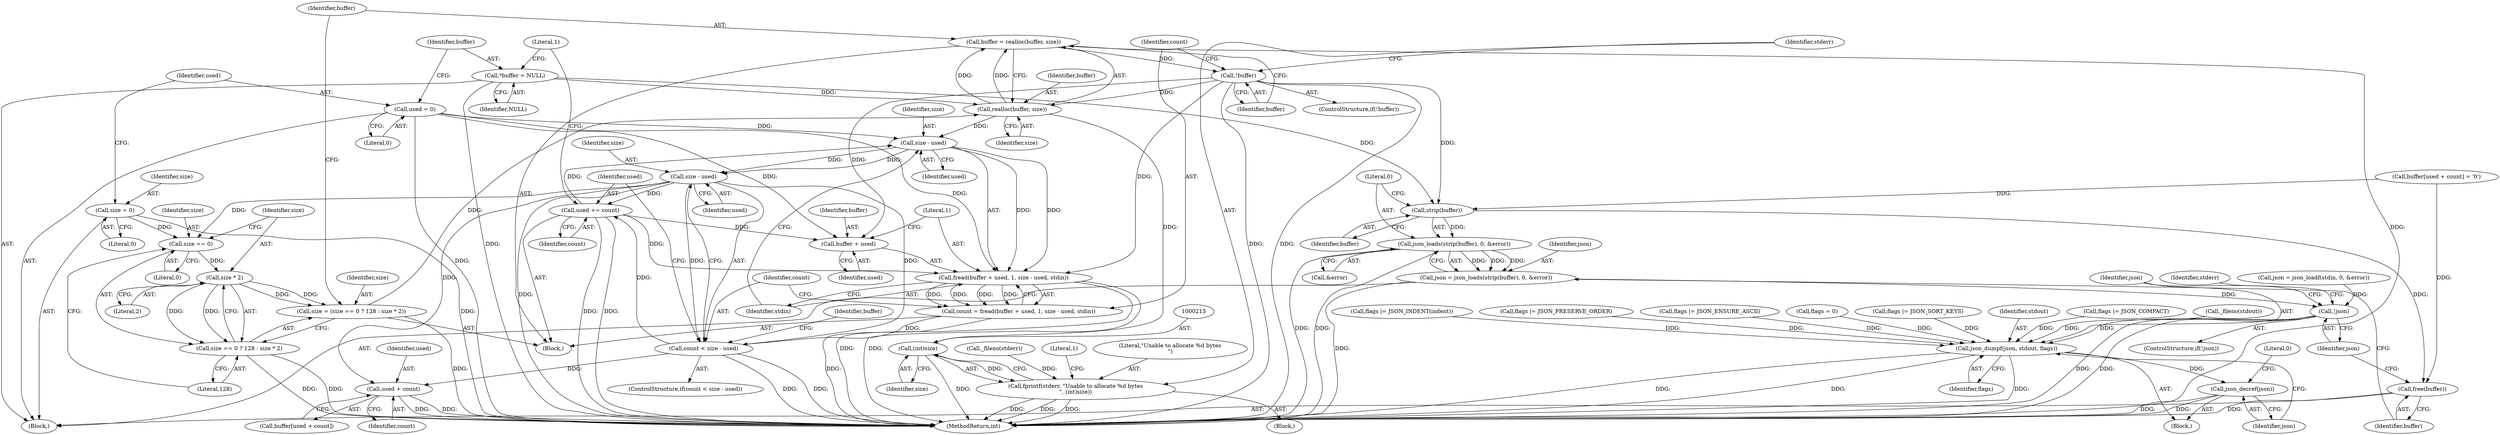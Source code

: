 digraph "0_jansson_8f80c2d83808150724d31793e6ade92749b1faa4_11@API" {
"1000202" [label="(Call,buffer = realloc(buffer, size))"];
"1000204" [label="(Call,realloc(buffer, size))"];
"1000185" [label="(Call,*buffer = NULL)"];
"1000208" [label="(Call,!buffer)"];
"1000202" [label="(Call,buffer = realloc(buffer, size))"];
"1000192" [label="(Call,size = (size == 0 ? 128 : size * 2))"];
"1000199" [label="(Call,size * 2)"];
"1000195" [label="(Call,size == 0)"];
"1000177" [label="(Call,size = 0)"];
"1000233" [label="(Call,size - used)"];
"1000226" [label="(Call,size - used)"];
"1000181" [label="(Call,used = 0)"];
"1000245" [label="(Call,used += count)"];
"1000231" [label="(Call,count < size - used)"];
"1000219" [label="(Call,count = fread(buffer + used, 1, size - used, stdin))"];
"1000221" [label="(Call,fread(buffer + used, 1, size - used, stdin))"];
"1000214" [label="(Call,(int)size)"];
"1000211" [label="(Call,fprintf(stderr, \"Unable to allocate %d bytes\n\", (int)size))"];
"1000240" [label="(Call,used + count)"];
"1000222" [label="(Call,buffer + used)"];
"1000194" [label="(Call,size == 0 ? 128 : size * 2)"];
"1000251" [label="(Call,strip(buffer))"];
"1000250" [label="(Call,json_loads(strip(buffer), 0, &error))"];
"1000248" [label="(Call,json = json_loads(strip(buffer), 0, &error))"];
"1000267" [label="(Call,!json)"];
"1000287" [label="(Call,json_dumpf(json, stdout, flags))"];
"1000291" [label="(Call,json_decref(json))"];
"1000256" [label="(Call,free(buffer))"];
"1000227" [label="(Identifier,size)"];
"1000193" [label="(Identifier,size)"];
"1000202" [label="(Call,buffer = realloc(buffer, size))"];
"1000295" [label="(MethodReturn,int)"];
"1000287" [label="(Call,json_dumpf(json, stdout, flags))"];
"1000233" [label="(Call,size - used)"];
"1000254" [label="(Call,&error)"];
"1000212" [label="(Identifier,stderr)"];
"1000194" [label="(Call,size == 0 ? 128 : size * 2)"];
"1000210" [label="(Block,)"];
"1000218" [label="(Literal,1)"];
"1000223" [label="(Identifier,buffer)"];
"1000157" [label="(Call,flags |= JSON_ENSURE_ASCII)"];
"1000242" [label="(Identifier,count)"];
"1000186" [label="(Identifier,buffer)"];
"1000221" [label="(Call,fread(buffer + used, 1, size - used, stdin))"];
"1000187" [label="(Identifier,NULL)"];
"1000200" [label="(Identifier,size)"];
"1000267" [label="(Call,!json)"];
"1000106" [label="(Call,flags = 0)"];
"1000183" [label="(Literal,0)"];
"1000225" [label="(Literal,1)"];
"1000103" [label="(Block,)"];
"1000203" [label="(Identifier,buffer)"];
"1000251" [label="(Call,strip(buffer))"];
"1000181" [label="(Call,used = 0)"];
"1000248" [label="(Call,json = json_loads(strip(buffer), 0, &error))"];
"1000204" [label="(Call,realloc(buffer, size))"];
"1000234" [label="(Identifier,size)"];
"1000288" [label="(Identifier,json)"];
"1000214" [label="(Call,(int)size)"];
"1000268" [label="(Identifier,json)"];
"1000198" [label="(Literal,128)"];
"1000213" [label="(Literal,\"Unable to allocate %d bytes\n\")"];
"1000224" [label="(Identifier,used)"];
"1000241" [label="(Identifier,used)"];
"1000175" [label="(Block,)"];
"1000178" [label="(Identifier,size)"];
"1000292" [label="(Identifier,json)"];
"1000266" [label="(ControlStructure,if(!json))"];
"1000228" [label="(Identifier,used)"];
"1000222" [label="(Call,buffer + used)"];
"1000259" [label="(Call,json = json_loadf(stdin, 0, &error))"];
"1000240" [label="(Call,used + count)"];
"1000169" [label="(Call,flags |= JSON_SORT_KEYS)"];
"1000235" [label="(Identifier,used)"];
"1000196" [label="(Identifier,size)"];
"1000290" [label="(Identifier,flags)"];
"1000252" [label="(Identifier,buffer)"];
"1000289" [label="(Identifier,stdout)"];
"1000151" [label="(Call,flags |= JSON_COMPACT)"];
"1000219" [label="(Call,count = fread(buffer + used, 1, size - used, stdin))"];
"1000294" [label="(Literal,0)"];
"1000229" [label="(Identifier,stdin)"];
"1000192" [label="(Call,size = (size == 0 ? 128 : size * 2))"];
"1000177" [label="(Call,size = 0)"];
"1000195" [label="(Call,size == 0)"];
"1000231" [label="(Call,count < size - used)"];
"1000112" [label="(Call,_fileno(stdout))"];
"1000182" [label="(Identifier,used)"];
"1000257" [label="(Identifier,buffer)"];
"1000245" [label="(Call,used += count)"];
"1000249" [label="(Identifier,json)"];
"1000179" [label="(Literal,0)"];
"1000256" [label="(Call,free(buffer))"];
"1000271" [label="(Identifier,stderr)"];
"1000226" [label="(Call,size - used)"];
"1000209" [label="(Identifier,buffer)"];
"1000237" [label="(Call,buffer[used + count] = '\0')"];
"1000246" [label="(Identifier,used)"];
"1000206" [label="(Identifier,size)"];
"1000142" [label="(Call,flags |= JSON_INDENT(indent))"];
"1000205" [label="(Identifier,buffer)"];
"1000207" [label="(ControlStructure,if(!buffer))"];
"1000185" [label="(Call,*buffer = NULL)"];
"1000238" [label="(Call,buffer[used + count])"];
"1000250" [label="(Call,json_loads(strip(buffer), 0, &error))"];
"1000201" [label="(Literal,2)"];
"1000211" [label="(Call,fprintf(stderr, \"Unable to allocate %d bytes\n\", (int)size))"];
"1000253" [label="(Literal,0)"];
"1000291" [label="(Call,json_decref(json))"];
"1000208" [label="(Call,!buffer)"];
"1000197" [label="(Literal,0)"];
"1000189" [label="(Literal,1)"];
"1000232" [label="(Identifier,count)"];
"1000216" [label="(Identifier,size)"];
"1000163" [label="(Call,flags |= JSON_PRESERVE_ORDER)"];
"1000190" [label="(Block,)"];
"1000247" [label="(Identifier,count)"];
"1000116" [label="(Call,_fileno(stderr))"];
"1000220" [label="(Identifier,count)"];
"1000199" [label="(Call,size * 2)"];
"1000230" [label="(ControlStructure,if(count < size - used))"];
"1000239" [label="(Identifier,buffer)"];
"1000202" -> "1000190"  [label="AST: "];
"1000202" -> "1000204"  [label="CFG: "];
"1000203" -> "1000202"  [label="AST: "];
"1000204" -> "1000202"  [label="AST: "];
"1000209" -> "1000202"  [label="CFG: "];
"1000202" -> "1000295"  [label="DDG: "];
"1000204" -> "1000202"  [label="DDG: "];
"1000204" -> "1000202"  [label="DDG: "];
"1000202" -> "1000208"  [label="DDG: "];
"1000204" -> "1000206"  [label="CFG: "];
"1000205" -> "1000204"  [label="AST: "];
"1000206" -> "1000204"  [label="AST: "];
"1000185" -> "1000204"  [label="DDG: "];
"1000208" -> "1000204"  [label="DDG: "];
"1000192" -> "1000204"  [label="DDG: "];
"1000204" -> "1000214"  [label="DDG: "];
"1000204" -> "1000226"  [label="DDG: "];
"1000185" -> "1000175"  [label="AST: "];
"1000185" -> "1000187"  [label="CFG: "];
"1000186" -> "1000185"  [label="AST: "];
"1000187" -> "1000185"  [label="AST: "];
"1000189" -> "1000185"  [label="CFG: "];
"1000185" -> "1000295"  [label="DDG: "];
"1000185" -> "1000251"  [label="DDG: "];
"1000208" -> "1000207"  [label="AST: "];
"1000208" -> "1000209"  [label="CFG: "];
"1000209" -> "1000208"  [label="AST: "];
"1000212" -> "1000208"  [label="CFG: "];
"1000220" -> "1000208"  [label="CFG: "];
"1000208" -> "1000295"  [label="DDG: "];
"1000208" -> "1000295"  [label="DDG: "];
"1000208" -> "1000221"  [label="DDG: "];
"1000208" -> "1000222"  [label="DDG: "];
"1000208" -> "1000251"  [label="DDG: "];
"1000192" -> "1000190"  [label="AST: "];
"1000192" -> "1000194"  [label="CFG: "];
"1000193" -> "1000192"  [label="AST: "];
"1000194" -> "1000192"  [label="AST: "];
"1000203" -> "1000192"  [label="CFG: "];
"1000192" -> "1000295"  [label="DDG: "];
"1000199" -> "1000192"  [label="DDG: "];
"1000199" -> "1000192"  [label="DDG: "];
"1000199" -> "1000194"  [label="AST: "];
"1000199" -> "1000201"  [label="CFG: "];
"1000200" -> "1000199"  [label="AST: "];
"1000201" -> "1000199"  [label="AST: "];
"1000194" -> "1000199"  [label="CFG: "];
"1000199" -> "1000194"  [label="DDG: "];
"1000199" -> "1000194"  [label="DDG: "];
"1000195" -> "1000199"  [label="DDG: "];
"1000195" -> "1000194"  [label="AST: "];
"1000195" -> "1000197"  [label="CFG: "];
"1000196" -> "1000195"  [label="AST: "];
"1000197" -> "1000195"  [label="AST: "];
"1000198" -> "1000195"  [label="CFG: "];
"1000200" -> "1000195"  [label="CFG: "];
"1000177" -> "1000195"  [label="DDG: "];
"1000233" -> "1000195"  [label="DDG: "];
"1000177" -> "1000175"  [label="AST: "];
"1000177" -> "1000179"  [label="CFG: "];
"1000178" -> "1000177"  [label="AST: "];
"1000179" -> "1000177"  [label="AST: "];
"1000182" -> "1000177"  [label="CFG: "];
"1000177" -> "1000295"  [label="DDG: "];
"1000233" -> "1000231"  [label="AST: "];
"1000233" -> "1000235"  [label="CFG: "];
"1000234" -> "1000233"  [label="AST: "];
"1000235" -> "1000233"  [label="AST: "];
"1000231" -> "1000233"  [label="CFG: "];
"1000233" -> "1000295"  [label="DDG: "];
"1000233" -> "1000231"  [label="DDG: "];
"1000233" -> "1000231"  [label="DDG: "];
"1000226" -> "1000233"  [label="DDG: "];
"1000226" -> "1000233"  [label="DDG: "];
"1000233" -> "1000240"  [label="DDG: "];
"1000233" -> "1000245"  [label="DDG: "];
"1000226" -> "1000221"  [label="AST: "];
"1000226" -> "1000228"  [label="CFG: "];
"1000227" -> "1000226"  [label="AST: "];
"1000228" -> "1000226"  [label="AST: "];
"1000229" -> "1000226"  [label="CFG: "];
"1000226" -> "1000221"  [label="DDG: "];
"1000226" -> "1000221"  [label="DDG: "];
"1000181" -> "1000226"  [label="DDG: "];
"1000245" -> "1000226"  [label="DDG: "];
"1000181" -> "1000175"  [label="AST: "];
"1000181" -> "1000183"  [label="CFG: "];
"1000182" -> "1000181"  [label="AST: "];
"1000183" -> "1000181"  [label="AST: "];
"1000186" -> "1000181"  [label="CFG: "];
"1000181" -> "1000295"  [label="DDG: "];
"1000181" -> "1000221"  [label="DDG: "];
"1000181" -> "1000222"  [label="DDG: "];
"1000245" -> "1000190"  [label="AST: "];
"1000245" -> "1000247"  [label="CFG: "];
"1000246" -> "1000245"  [label="AST: "];
"1000247" -> "1000245"  [label="AST: "];
"1000189" -> "1000245"  [label="CFG: "];
"1000245" -> "1000295"  [label="DDG: "];
"1000245" -> "1000295"  [label="DDG: "];
"1000245" -> "1000221"  [label="DDG: "];
"1000245" -> "1000222"  [label="DDG: "];
"1000231" -> "1000245"  [label="DDG: "];
"1000231" -> "1000230"  [label="AST: "];
"1000232" -> "1000231"  [label="AST: "];
"1000239" -> "1000231"  [label="CFG: "];
"1000246" -> "1000231"  [label="CFG: "];
"1000231" -> "1000295"  [label="DDG: "];
"1000231" -> "1000295"  [label="DDG: "];
"1000219" -> "1000231"  [label="DDG: "];
"1000231" -> "1000240"  [label="DDG: "];
"1000219" -> "1000190"  [label="AST: "];
"1000219" -> "1000221"  [label="CFG: "];
"1000220" -> "1000219"  [label="AST: "];
"1000221" -> "1000219"  [label="AST: "];
"1000232" -> "1000219"  [label="CFG: "];
"1000219" -> "1000295"  [label="DDG: "];
"1000221" -> "1000219"  [label="DDG: "];
"1000221" -> "1000219"  [label="DDG: "];
"1000221" -> "1000219"  [label="DDG: "];
"1000221" -> "1000219"  [label="DDG: "];
"1000221" -> "1000229"  [label="CFG: "];
"1000222" -> "1000221"  [label="AST: "];
"1000225" -> "1000221"  [label="AST: "];
"1000229" -> "1000221"  [label="AST: "];
"1000221" -> "1000295"  [label="DDG: "];
"1000221" -> "1000295"  [label="DDG: "];
"1000214" -> "1000211"  [label="AST: "];
"1000214" -> "1000216"  [label="CFG: "];
"1000215" -> "1000214"  [label="AST: "];
"1000216" -> "1000214"  [label="AST: "];
"1000211" -> "1000214"  [label="CFG: "];
"1000214" -> "1000295"  [label="DDG: "];
"1000214" -> "1000211"  [label="DDG: "];
"1000211" -> "1000210"  [label="AST: "];
"1000212" -> "1000211"  [label="AST: "];
"1000213" -> "1000211"  [label="AST: "];
"1000218" -> "1000211"  [label="CFG: "];
"1000211" -> "1000295"  [label="DDG: "];
"1000211" -> "1000295"  [label="DDG: "];
"1000211" -> "1000295"  [label="DDG: "];
"1000116" -> "1000211"  [label="DDG: "];
"1000240" -> "1000238"  [label="AST: "];
"1000240" -> "1000242"  [label="CFG: "];
"1000241" -> "1000240"  [label="AST: "];
"1000242" -> "1000240"  [label="AST: "];
"1000238" -> "1000240"  [label="CFG: "];
"1000240" -> "1000295"  [label="DDG: "];
"1000240" -> "1000295"  [label="DDG: "];
"1000222" -> "1000224"  [label="CFG: "];
"1000223" -> "1000222"  [label="AST: "];
"1000224" -> "1000222"  [label="AST: "];
"1000225" -> "1000222"  [label="CFG: "];
"1000194" -> "1000198"  [label="CFG: "];
"1000198" -> "1000194"  [label="AST: "];
"1000194" -> "1000295"  [label="DDG: "];
"1000194" -> "1000295"  [label="DDG: "];
"1000251" -> "1000250"  [label="AST: "];
"1000251" -> "1000252"  [label="CFG: "];
"1000252" -> "1000251"  [label="AST: "];
"1000253" -> "1000251"  [label="CFG: "];
"1000251" -> "1000250"  [label="DDG: "];
"1000237" -> "1000251"  [label="DDG: "];
"1000251" -> "1000256"  [label="DDG: "];
"1000250" -> "1000248"  [label="AST: "];
"1000250" -> "1000254"  [label="CFG: "];
"1000253" -> "1000250"  [label="AST: "];
"1000254" -> "1000250"  [label="AST: "];
"1000248" -> "1000250"  [label="CFG: "];
"1000250" -> "1000295"  [label="DDG: "];
"1000250" -> "1000295"  [label="DDG: "];
"1000250" -> "1000248"  [label="DDG: "];
"1000250" -> "1000248"  [label="DDG: "];
"1000250" -> "1000248"  [label="DDG: "];
"1000248" -> "1000175"  [label="AST: "];
"1000249" -> "1000248"  [label="AST: "];
"1000257" -> "1000248"  [label="CFG: "];
"1000248" -> "1000295"  [label="DDG: "];
"1000248" -> "1000267"  [label="DDG: "];
"1000267" -> "1000266"  [label="AST: "];
"1000267" -> "1000268"  [label="CFG: "];
"1000268" -> "1000267"  [label="AST: "];
"1000271" -> "1000267"  [label="CFG: "];
"1000288" -> "1000267"  [label="CFG: "];
"1000267" -> "1000295"  [label="DDG: "];
"1000267" -> "1000295"  [label="DDG: "];
"1000259" -> "1000267"  [label="DDG: "];
"1000267" -> "1000287"  [label="DDG: "];
"1000287" -> "1000103"  [label="AST: "];
"1000287" -> "1000290"  [label="CFG: "];
"1000288" -> "1000287"  [label="AST: "];
"1000289" -> "1000287"  [label="AST: "];
"1000290" -> "1000287"  [label="AST: "];
"1000292" -> "1000287"  [label="CFG: "];
"1000287" -> "1000295"  [label="DDG: "];
"1000287" -> "1000295"  [label="DDG: "];
"1000287" -> "1000295"  [label="DDG: "];
"1000112" -> "1000287"  [label="DDG: "];
"1000163" -> "1000287"  [label="DDG: "];
"1000106" -> "1000287"  [label="DDG: "];
"1000151" -> "1000287"  [label="DDG: "];
"1000157" -> "1000287"  [label="DDG: "];
"1000142" -> "1000287"  [label="DDG: "];
"1000169" -> "1000287"  [label="DDG: "];
"1000287" -> "1000291"  [label="DDG: "];
"1000291" -> "1000103"  [label="AST: "];
"1000291" -> "1000292"  [label="CFG: "];
"1000292" -> "1000291"  [label="AST: "];
"1000294" -> "1000291"  [label="CFG: "];
"1000291" -> "1000295"  [label="DDG: "];
"1000291" -> "1000295"  [label="DDG: "];
"1000256" -> "1000175"  [label="AST: "];
"1000256" -> "1000257"  [label="CFG: "];
"1000257" -> "1000256"  [label="AST: "];
"1000268" -> "1000256"  [label="CFG: "];
"1000256" -> "1000295"  [label="DDG: "];
"1000237" -> "1000256"  [label="DDG: "];
}

